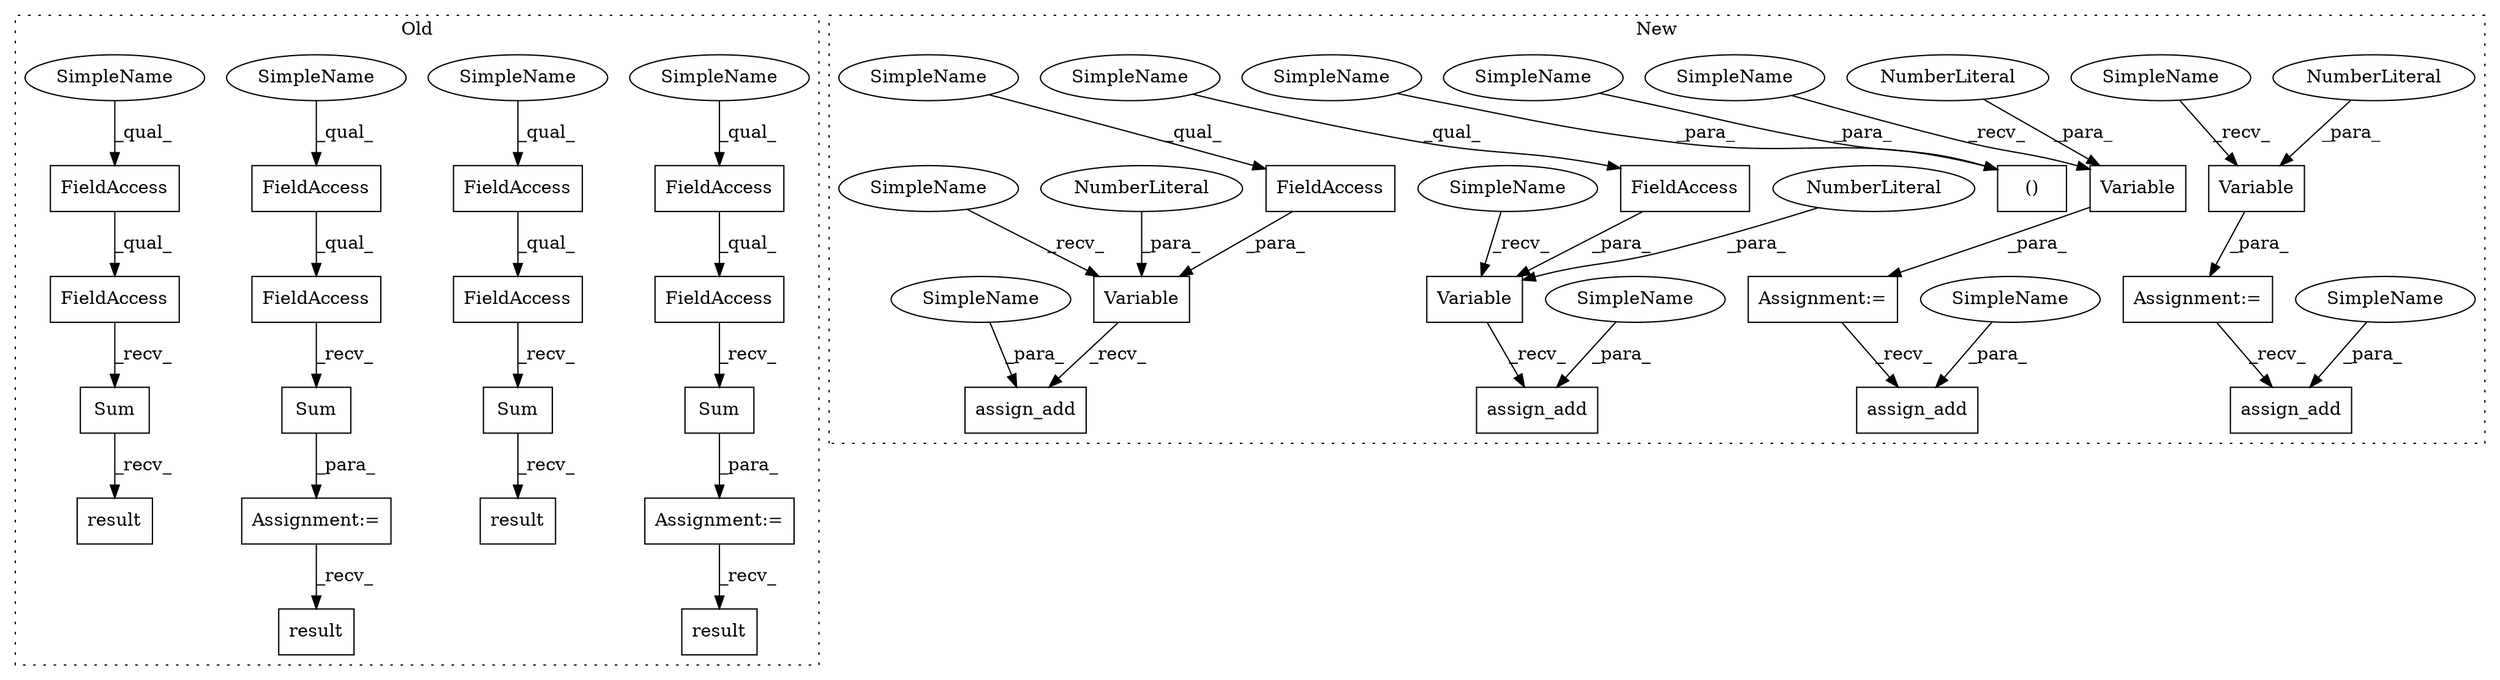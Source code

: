 digraph G {
subgraph cluster0 {
1 [label="Sum" a="32" s="5935" l="5" shape="box"];
3 [label="result" a="32" s="7037" l="8" shape="box"];
4 [label="FieldAccess" a="22" s="5910" l="24" shape="box"];
5 [label="FieldAccess" a="22" s="5910" l="16" shape="box"];
6 [label="FieldAccess" a="22" s="5864" l="16" shape="box"];
7 [label="FieldAccess" a="22" s="5864" l="24" shape="box"];
8 [label="FieldAccess" a="22" s="5771" l="16" shape="box"];
9 [label="FieldAccess" a="22" s="5817" l="16" shape="box"];
10 [label="FieldAccess" a="22" s="5817" l="24" shape="box"];
11 [label="FieldAccess" a="22" s="5771" l="24" shape="box"];
24 [label="Sum" a="32" s="5842" l="5" shape="box"];
25 [label="result" a="32" s="7356" l="8" shape="box"];
26 [label="Sum" a="32" s="5796" l="5" shape="box"];
27 [label="result" a="32" s="7314" l="8" shape="box"];
29 [label="Sum" a="32" s="5889" l="5" shape="box"];
30 [label="result" a="32" s="7010" l="8" shape="box"];
31 [label="Assignment:=" a="7" s="5770" l="1" shape="box"];
35 [label="Assignment:=" a="7" s="5863" l="1" shape="box"];
36 [label="SimpleName" a="42" s="5864" l="10" shape="ellipse"];
37 [label="SimpleName" a="42" s="5910" l="10" shape="ellipse"];
38 [label="SimpleName" a="42" s="5771" l="10" shape="ellipse"];
39 [label="SimpleName" a="42" s="5817" l="10" shape="ellipse"];
label = "Old";
style="dotted";
}
subgraph cluster1 {
2 [label="()" a="106" s="6663" l="41" shape="box"];
12 [label="assign_add" a="32" s="6795,6822" l="11,1" shape="box"];
13 [label="Variable" a="32" s="5926,5938" l="9,1" shape="box"];
14 [label="NumberLiteral" a="34" s="5935" l="3" shape="ellipse"];
15 [label="FieldAccess" a="22" s="5977" l="16" shape="box"];
16 [label="Variable" a="32" s="5870,5897" l="9,1" shape="box"];
17 [label="NumberLiteral" a="34" s="5879" l="1" shape="ellipse"];
18 [label="Variable" a="32" s="5966,5993" l="9,1" shape="box"];
19 [label="NumberLiteral" a="34" s="5975" l="1" shape="ellipse"];
20 [label="Variable" a="32" s="5830,5842" l="9,1" shape="box"];
21 [label="NumberLiteral" a="34" s="5839" l="3" shape="ellipse"];
22 [label="assign_add" a="32" s="6843,6866" l="11,1" shape="box"];
23 [label="FieldAccess" a="22" s="5881" l="16" shape="box"];
28 [label="assign_add" a="32" s="6746,6773" l="11,1" shape="box"];
32 [label="Assignment:=" a="7" s="5914" l="1" shape="box"];
33 [label="assign_add" a="32" s="6887,6910" l="11,1" shape="box"];
34 [label="Assignment:=" a="7" s="5818" l="1" shape="box"];
40 [label="SimpleName" a="42" s="6806" l="16" shape="ellipse"];
41 [label="SimpleName" a="42" s="6757" l="16" shape="ellipse"];
42 [label="SimpleName" a="42" s="6663" l="16" shape="ellipse"];
43 [label="SimpleName" a="42" s="6854" l="12" shape="ellipse"];
44 [label="SimpleName" a="42" s="6692" l="12" shape="ellipse"];
45 [label="SimpleName" a="42" s="6898" l="12" shape="ellipse"];
46 [label="SimpleName" a="42" s="5881" l="10" shape="ellipse"];
47 [label="SimpleName" a="42" s="5819" l="10" shape="ellipse"];
48 [label="SimpleName" a="42" s="5977" l="10" shape="ellipse"];
49 [label="SimpleName" a="42" s="5859" l="10" shape="ellipse"];
50 [label="SimpleName" a="42" s="5955" l="10" shape="ellipse"];
51 [label="SimpleName" a="42" s="5915" l="10" shape="ellipse"];
label = "New";
style="dotted";
}
1 -> 3 [label="_recv_"];
4 -> 1 [label="_recv_"];
5 -> 4 [label="_qual_"];
6 -> 7 [label="_qual_"];
7 -> 29 [label="_recv_"];
8 -> 11 [label="_qual_"];
9 -> 10 [label="_qual_"];
10 -> 24 [label="_recv_"];
11 -> 26 [label="_recv_"];
13 -> 32 [label="_para_"];
14 -> 13 [label="_para_"];
15 -> 18 [label="_para_"];
16 -> 22 [label="_recv_"];
17 -> 16 [label="_para_"];
18 -> 33 [label="_recv_"];
19 -> 18 [label="_para_"];
20 -> 34 [label="_para_"];
21 -> 20 [label="_para_"];
23 -> 16 [label="_para_"];
24 -> 25 [label="_recv_"];
26 -> 31 [label="_para_"];
29 -> 35 [label="_para_"];
31 -> 27 [label="_recv_"];
32 -> 12 [label="_recv_"];
34 -> 28 [label="_recv_"];
35 -> 30 [label="_recv_"];
36 -> 6 [label="_qual_"];
37 -> 5 [label="_qual_"];
38 -> 8 [label="_qual_"];
39 -> 9 [label="_qual_"];
40 -> 12 [label="_para_"];
41 -> 28 [label="_para_"];
42 -> 2 [label="_para_"];
43 -> 22 [label="_para_"];
44 -> 2 [label="_para_"];
45 -> 33 [label="_para_"];
46 -> 23 [label="_qual_"];
47 -> 20 [label="_recv_"];
48 -> 15 [label="_qual_"];
49 -> 16 [label="_recv_"];
50 -> 18 [label="_recv_"];
51 -> 13 [label="_recv_"];
}